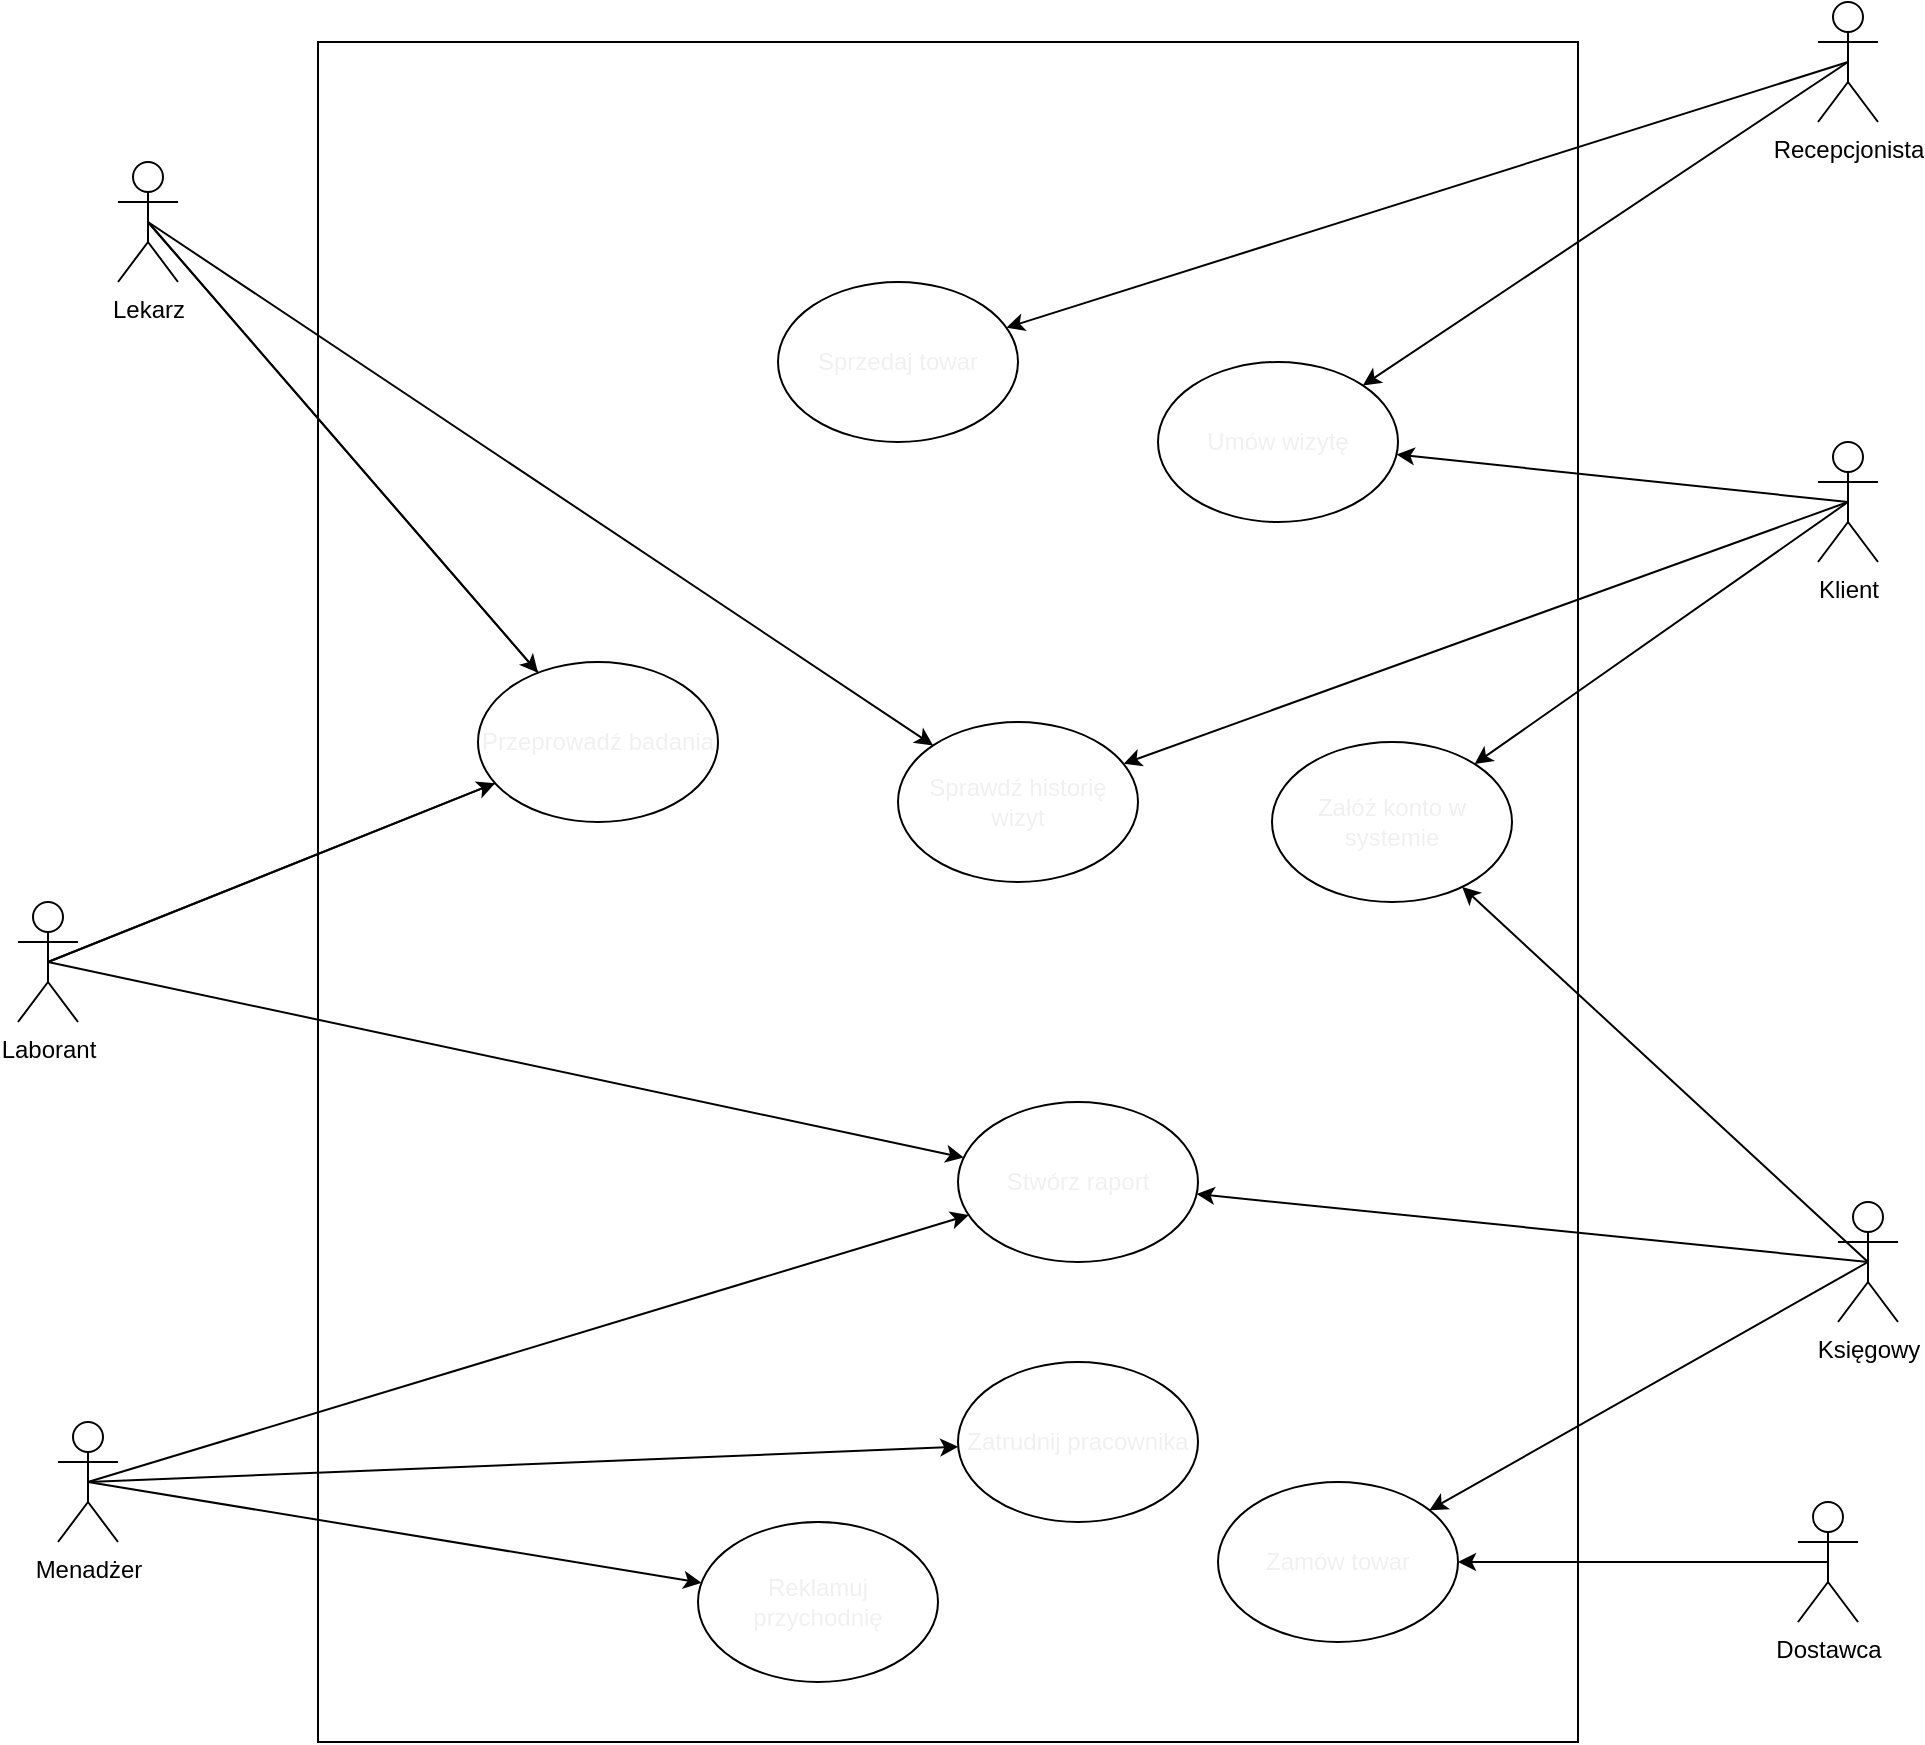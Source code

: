 <mxfile>
    <diagram id="UzU4vt95KXPO2YjQQzcW" name="Page-1">
        <mxGraphModel dx="1856" dy="1152" grid="1" gridSize="10" guides="1" tooltips="1" connect="1" arrows="1" fold="1" page="1" pageScale="1" pageWidth="827" pageHeight="1169" math="0" shadow="0">
            <root>
                <mxCell id="0"/>
                <mxCell id="1" parent="0"/>
                <mxCell id="3" value="" style="rounded=0;whiteSpace=wrap;html=1;" parent="1" vertex="1">
                    <mxGeometry x="230" y="180" width="630" height="850" as="geometry"/>
                </mxCell>
                <mxCell id="36" style="edgeStyle=none;html=1;exitX=0.5;exitY=0.5;exitDx=0;exitDy=0;exitPerimeter=0;fontColor=#F0F0F0;" parent="1" source="4" target="20" edge="1">
                    <mxGeometry relative="1" as="geometry"/>
                </mxCell>
                <mxCell id="37" style="edgeStyle=none;html=1;exitX=0.5;exitY=0.5;exitDx=0;exitDy=0;exitPerimeter=0;fontColor=#F0F0F0;" parent="1" source="4" target="24" edge="1">
                    <mxGeometry relative="1" as="geometry"/>
                </mxCell>
                <mxCell id="47" style="edgeStyle=none;html=1;exitX=0.5;exitY=0.5;exitDx=0;exitDy=0;exitPerimeter=0;fontColor=#F0F0F0;" parent="1" source="4" target="23" edge="1">
                    <mxGeometry relative="1" as="geometry"/>
                </mxCell>
                <mxCell id="4" value="Menadżer" style="shape=umlActor;verticalLabelPosition=bottom;verticalAlign=top;html=1;outlineConnect=0;" parent="1" vertex="1">
                    <mxGeometry x="100" y="870" width="30" height="60" as="geometry"/>
                </mxCell>
                <mxCell id="41" style="edgeStyle=none;html=1;exitX=0.5;exitY=0.5;exitDx=0;exitDy=0;exitPerimeter=0;fontColor=#F0F0F0;" parent="1" source="5" target="21" edge="1">
                    <mxGeometry relative="1" as="geometry"/>
                </mxCell>
                <mxCell id="42" style="edgeStyle=none;html=1;exitX=0.5;exitY=0.5;exitDx=0;exitDy=0;exitPerimeter=0;fontColor=#F0F0F0;" parent="1" source="5" target="17" edge="1">
                    <mxGeometry relative="1" as="geometry"/>
                </mxCell>
                <mxCell id="43" style="edgeStyle=none;html=1;exitX=0.5;exitY=0.5;exitDx=0;exitDy=0;exitPerimeter=0;fontColor=#F0F0F0;" parent="1" source="5" target="15" edge="1">
                    <mxGeometry relative="1" as="geometry"/>
                </mxCell>
                <mxCell id="5" value="Klient" style="shape=umlActor;verticalLabelPosition=bottom;verticalAlign=top;html=1;outlineConnect=0;" parent="1" vertex="1">
                    <mxGeometry x="980" y="380" width="30" height="60" as="geometry"/>
                </mxCell>
                <mxCell id="45" style="edgeStyle=none;html=1;exitX=0.5;exitY=0.5;exitDx=0;exitDy=0;exitPerimeter=0;fontColor=#F0F0F0;" parent="1" source="6" target="18" edge="1">
                    <mxGeometry relative="1" as="geometry"/>
                </mxCell>
                <mxCell id="51" style="edgeStyle=none;html=1;exitX=0.5;exitY=0.5;exitDx=0;exitDy=0;exitPerimeter=0;fontColor=#F0F0F0;" parent="1" source="6" target="21" edge="1">
                    <mxGeometry relative="1" as="geometry"/>
                </mxCell>
                <mxCell id="6" value="Lekarz" style="shape=umlActor;verticalLabelPosition=bottom;verticalAlign=top;html=1;outlineConnect=0;" parent="1" vertex="1">
                    <mxGeometry x="130" y="240" width="30" height="60" as="geometry"/>
                </mxCell>
                <mxCell id="38" style="edgeStyle=none;html=1;exitX=0.5;exitY=0.5;exitDx=0;exitDy=0;exitPerimeter=0;fontColor=#F0F0F0;" parent="1" source="7" target="17" edge="1">
                    <mxGeometry relative="1" as="geometry"/>
                </mxCell>
                <mxCell id="40" style="edgeStyle=none;html=1;exitX=0.5;exitY=0.5;exitDx=0;exitDy=0;exitPerimeter=0;fontColor=#F0F0F0;" parent="1" source="7" target="22" edge="1">
                    <mxGeometry relative="1" as="geometry"/>
                </mxCell>
                <mxCell id="7" value="Recepcjonista" style="shape=umlActor;verticalLabelPosition=bottom;verticalAlign=top;html=1;outlineConnect=0;" parent="1" vertex="1">
                    <mxGeometry x="980" y="160" width="30" height="60" as="geometry"/>
                </mxCell>
                <mxCell id="34" style="edgeStyle=none;html=1;exitX=0.5;exitY=0.5;exitDx=0;exitDy=0;exitPerimeter=0;fontColor=#F0F0F0;startArrow=none;" parent="1" source="8" target="20" edge="1">
                    <mxGeometry relative="1" as="geometry"/>
                </mxCell>
                <mxCell id="46" style="edgeStyle=none;html=1;exitX=0.5;exitY=0.5;exitDx=0;exitDy=0;exitPerimeter=0;fontColor=#F0F0F0;" parent="1" source="8" target="18" edge="1">
                    <mxGeometry relative="1" as="geometry"/>
                </mxCell>
                <mxCell id="8" value="Laborant" style="shape=umlActor;verticalLabelPosition=bottom;verticalAlign=top;html=1;outlineConnect=0;" parent="1" vertex="1">
                    <mxGeometry x="80" y="610" width="30" height="60" as="geometry"/>
                </mxCell>
                <mxCell id="49" style="edgeStyle=none;html=1;exitX=0.5;exitY=0.5;exitDx=0;exitDy=0;exitPerimeter=0;fontColor=#F0F0F0;entryX=1;entryY=0.5;entryDx=0;entryDy=0;" parent="1" source="9" target="19" edge="1">
                    <mxGeometry relative="1" as="geometry"/>
                </mxCell>
                <mxCell id="9" value="Dostawca" style="shape=umlActor;verticalLabelPosition=bottom;verticalAlign=top;html=1;outlineConnect=0;" parent="1" vertex="1">
                    <mxGeometry x="970" y="910" width="30" height="60" as="geometry"/>
                </mxCell>
                <mxCell id="35" style="edgeStyle=none;html=1;exitX=0.5;exitY=0.5;exitDx=0;exitDy=0;exitPerimeter=0;fontColor=#F0F0F0;" parent="1" source="10" target="20" edge="1">
                    <mxGeometry relative="1" as="geometry"/>
                </mxCell>
                <mxCell id="44" style="edgeStyle=none;html=1;exitX=0.5;exitY=0.5;exitDx=0;exitDy=0;exitPerimeter=0;fontColor=#F0F0F0;" parent="1" source="10" target="15" edge="1">
                    <mxGeometry relative="1" as="geometry"/>
                </mxCell>
                <mxCell id="48" style="edgeStyle=none;html=1;exitX=0.5;exitY=0.5;exitDx=0;exitDy=0;exitPerimeter=0;fontColor=#F0F0F0;" parent="1" source="10" target="19" edge="1">
                    <mxGeometry relative="1" as="geometry"/>
                </mxCell>
                <mxCell id="10" value="Księgowy" style="shape=umlActor;verticalLabelPosition=bottom;verticalAlign=top;html=1;outlineConnect=0;" parent="1" vertex="1">
                    <mxGeometry x="990" y="760" width="30" height="60" as="geometry"/>
                </mxCell>
                <mxCell id="15" value="Załóż konto w systemie" style="ellipse;whiteSpace=wrap;html=1;fontColor=#F0F0F0;" parent="1" vertex="1">
                    <mxGeometry x="707" y="530" width="120" height="80" as="geometry"/>
                </mxCell>
                <mxCell id="17" value="Umów wizytę" style="ellipse;whiteSpace=wrap;html=1;fontColor=#F0F0F0;" parent="1" vertex="1">
                    <mxGeometry x="650" y="340" width="120" height="80" as="geometry"/>
                </mxCell>
                <mxCell id="19" value="Zamów towar" style="ellipse;whiteSpace=wrap;html=1;fontColor=#F0F0F0;" parent="1" vertex="1">
                    <mxGeometry x="680" y="900" width="120" height="80" as="geometry"/>
                </mxCell>
                <mxCell id="20" value="Stwórz raport" style="ellipse;whiteSpace=wrap;html=1;fontColor=#F0F0F0;" parent="1" vertex="1">
                    <mxGeometry x="550" y="710" width="120" height="80" as="geometry"/>
                </mxCell>
                <mxCell id="21" value="Sprawdź historię wizyt" style="ellipse;whiteSpace=wrap;html=1;fontColor=#F0F0F0;" parent="1" vertex="1">
                    <mxGeometry x="520" y="520" width="120" height="80" as="geometry"/>
                </mxCell>
                <mxCell id="22" value="Sprzedaj towar" style="ellipse;whiteSpace=wrap;html=1;fontColor=#F0F0F0;" parent="1" vertex="1">
                    <mxGeometry x="460" y="300" width="120" height="80" as="geometry"/>
                </mxCell>
                <mxCell id="23" value="Reklamuj przychodnię" style="ellipse;whiteSpace=wrap;html=1;fontColor=#F0F0F0;" parent="1" vertex="1">
                    <mxGeometry x="420" y="920" width="120" height="80" as="geometry"/>
                </mxCell>
                <mxCell id="24" value="Zatrudnij pracownika" style="ellipse;whiteSpace=wrap;html=1;fontColor=#F0F0F0;" parent="1" vertex="1">
                    <mxGeometry x="550" y="840" width="120" height="80" as="geometry"/>
                </mxCell>
                <mxCell id="55" value="" style="endArrow=none;html=1;fontColor=#F0F0F0;exitX=0.5;exitY=0.5;exitDx=0;exitDy=0;exitPerimeter=0;" parent="1" source="6" target="18" edge="1">
                    <mxGeometry width="50" height="50" relative="1" as="geometry">
                        <mxPoint x="165" y="120" as="sourcePoint"/>
                        <mxPoint x="334.616" y="452.145" as="targetPoint"/>
                    </mxGeometry>
                </mxCell>
                <mxCell id="59" value="" style="edgeStyle=none;html=1;exitX=0.5;exitY=0.5;exitDx=0;exitDy=0;exitPerimeter=0;fontColor=#F0F0F0;endArrow=none;" edge="1" parent="1" source="8" target="18">
                    <mxGeometry relative="1" as="geometry">
                        <mxPoint x="65" y="180" as="sourcePoint"/>
                        <mxPoint x="665.791" y="757.138" as="targetPoint"/>
                    </mxGeometry>
                </mxCell>
                <mxCell id="18" value="Przeprowadź badania" style="ellipse;whiteSpace=wrap;html=1;fontColor=#F0F0F0;" parent="1" vertex="1">
                    <mxGeometry x="310" y="490" width="120" height="80" as="geometry"/>
                </mxCell>
            </root>
        </mxGraphModel>
    </diagram>
</mxfile>